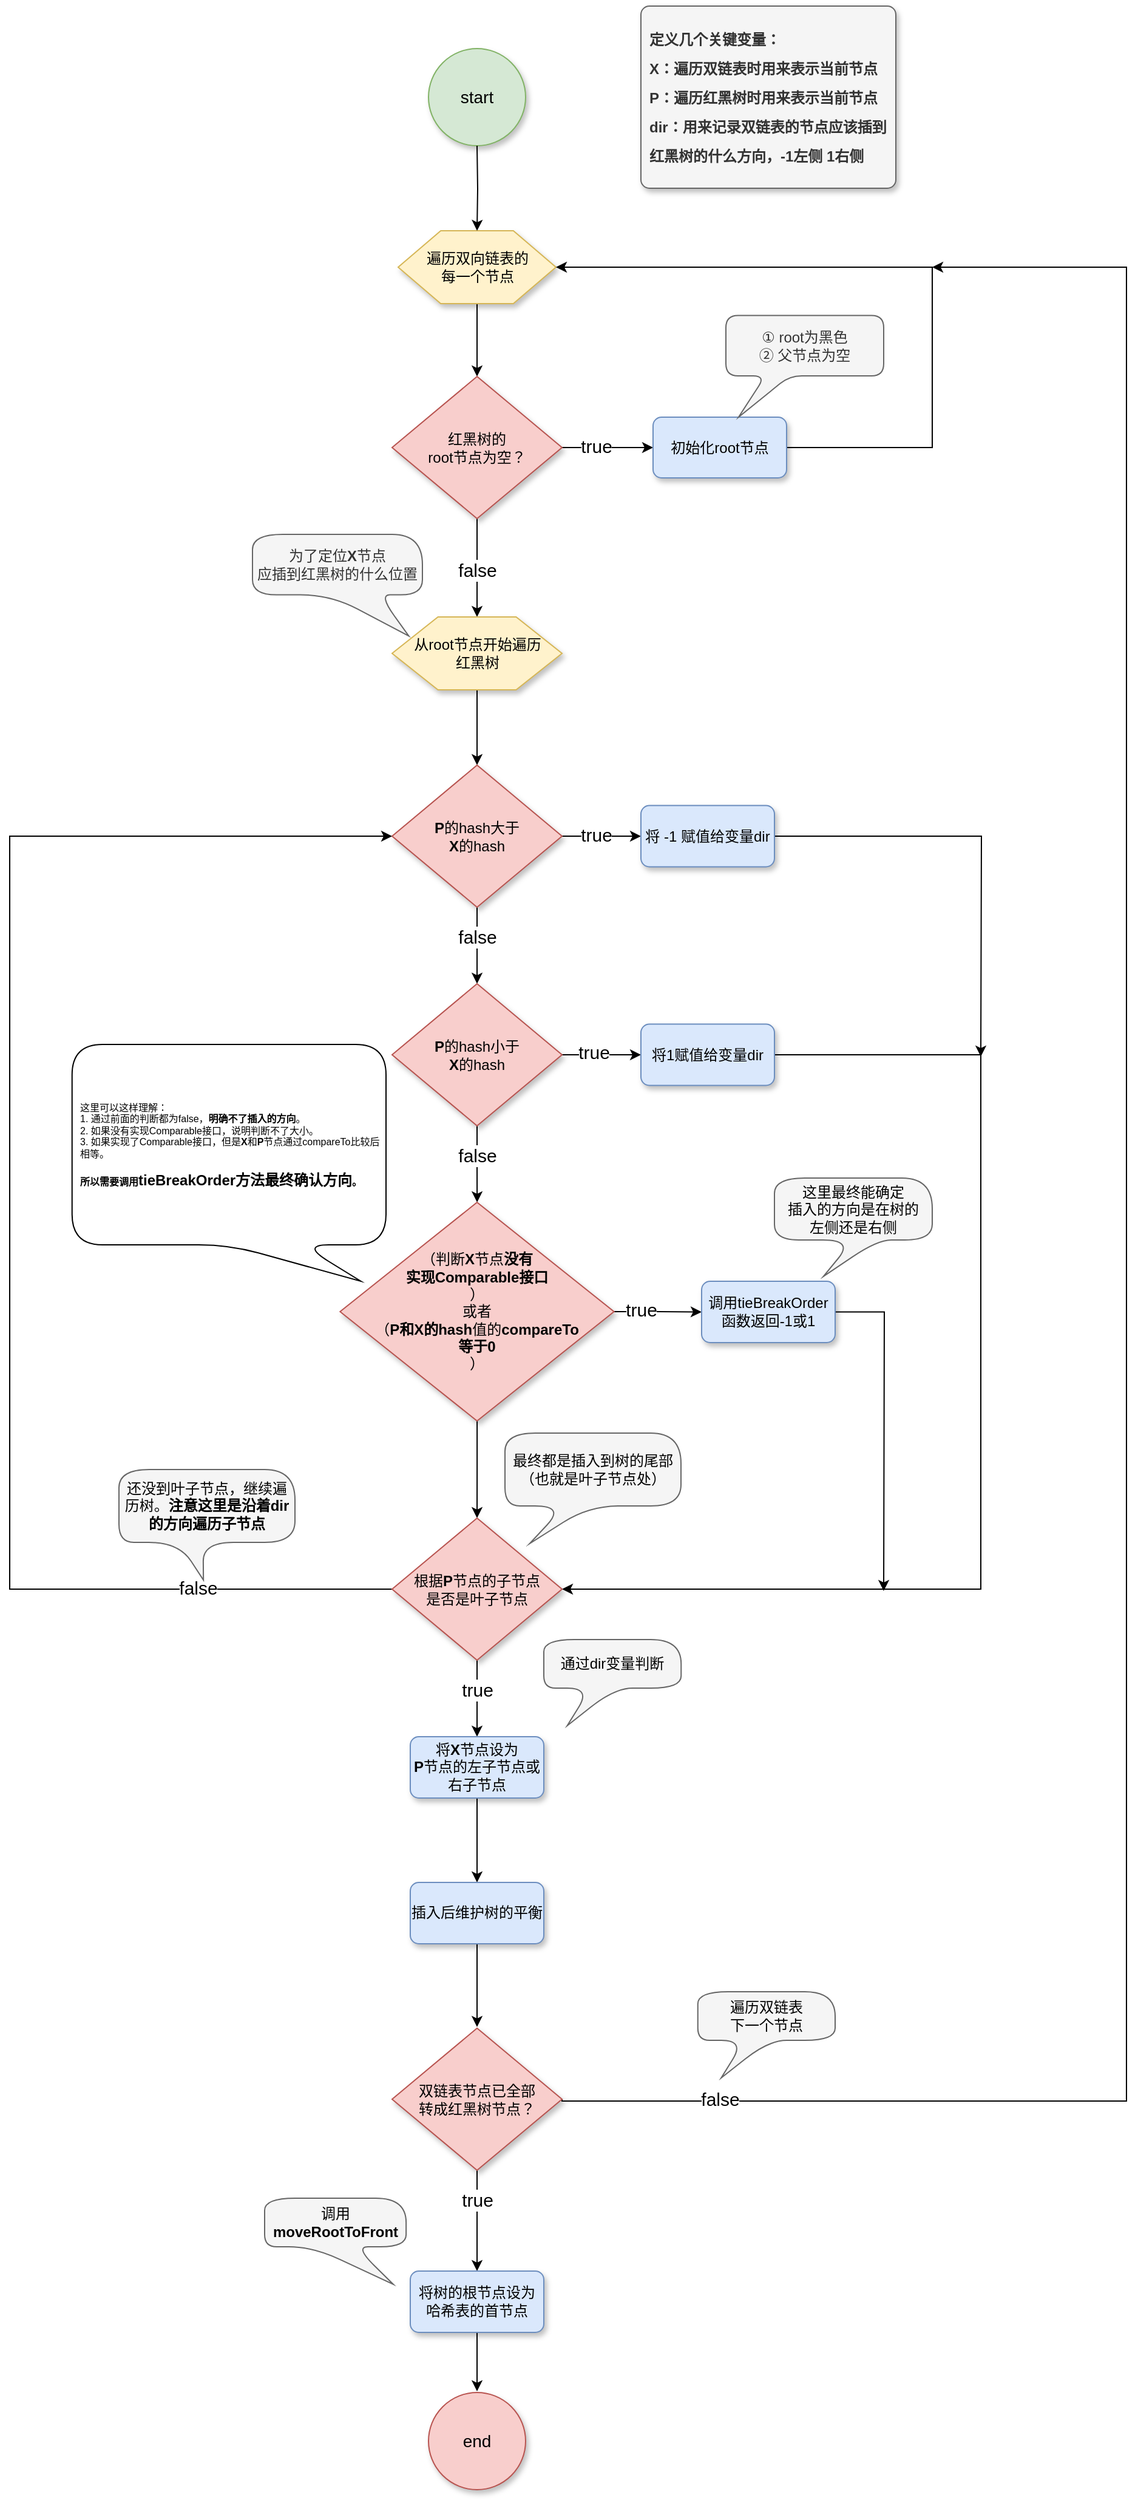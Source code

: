 <mxfile version="20.5.3" type="github">
  <diagram id="Lt308EQDcnYlRYmlAR59" name="第 1 页">
    <mxGraphModel dx="1422" dy="1162" grid="1" gridSize="10" guides="1" tooltips="1" connect="1" arrows="1" fold="1" page="0" pageScale="1" pageWidth="827" pageHeight="1169" math="0" shadow="0">
      <root>
        <mxCell id="0" />
        <mxCell id="1" parent="0" />
        <mxCell id="IaKo93D1F_9IdLXtNiBO-1" value="" style="edgeStyle=orthogonalEdgeStyle;rounded=0;orthogonalLoop=1;jettySize=auto;html=1;" parent="1" source="IaKo93D1F_9IdLXtNiBO-2" edge="1">
          <mxGeometry relative="1" as="geometry">
            <mxPoint x="505" y="200" as="targetPoint" />
          </mxGeometry>
        </mxCell>
        <mxCell id="IaKo93D1F_9IdLXtNiBO-2" value="遍历双向链表的&lt;br&gt;每一个节点" style="verticalLabelPosition=middle;verticalAlign=middle;html=1;shape=hexagon;perimeter=hexagonPerimeter2;arcSize=6;size=0.27;shadow=1;labelBorderColor=none;fontSize=12;strokeColor=#d6b656;strokeWidth=1;labelPosition=center;align=center;fillColor=#fff2cc;" parent="1" vertex="1">
          <mxGeometry x="440" y="80" width="130" height="60" as="geometry" />
        </mxCell>
        <mxCell id="IaKo93D1F_9IdLXtNiBO-3" value="start" style="strokeWidth=1;html=1;shape=mxgraph.flowchart.start_2;whiteSpace=wrap;labelBorderColor=none;strokeColor=#82b366;perimeterSpacing=1;fillColor=#d5e8d4;shadow=1;fontSize=14;" parent="1" vertex="1">
          <mxGeometry x="465" y="-70" width="80" height="80" as="geometry" />
        </mxCell>
        <mxCell id="IaKo93D1F_9IdLXtNiBO-4" value="" style="edgeStyle=orthogonalEdgeStyle;rounded=0;orthogonalLoop=1;jettySize=auto;html=1;" parent="1" target="IaKo93D1F_9IdLXtNiBO-2" edge="1">
          <mxGeometry relative="1" as="geometry">
            <mxPoint x="505" y="10" as="sourcePoint" />
          </mxGeometry>
        </mxCell>
        <mxCell id="IaKo93D1F_9IdLXtNiBO-5" value="" style="edgeStyle=orthogonalEdgeStyle;rounded=0;orthogonalLoop=1;jettySize=auto;html=1;" parent="1" source="IaKo93D1F_9IdLXtNiBO-7" target="IaKo93D1F_9IdLXtNiBO-9" edge="1">
          <mxGeometry relative="1" as="geometry">
            <Array as="points">
              <mxPoint x="600" y="259" />
              <mxPoint x="600" y="259" />
            </Array>
          </mxGeometry>
        </mxCell>
        <mxCell id="IaKo93D1F_9IdLXtNiBO-6" value="" style="edgeStyle=orthogonalEdgeStyle;rounded=0;orthogonalLoop=1;jettySize=auto;html=1;" parent="1" source="IaKo93D1F_9IdLXtNiBO-7" target="IaKo93D1F_9IdLXtNiBO-14" edge="1">
          <mxGeometry relative="1" as="geometry" />
        </mxCell>
        <mxCell id="IaKo93D1F_9IdLXtNiBO-7" value="红黑树的&lt;br&gt;root节点为空？" style="strokeWidth=1;html=1;shape=mxgraph.flowchart.decision;whiteSpace=wrap;fillColor=#f8cecc;strokeColor=#b85450;shadow=1;" parent="1" vertex="1">
          <mxGeometry x="435" y="200" width="140" height="117" as="geometry" />
        </mxCell>
        <mxCell id="IaKo93D1F_9IdLXtNiBO-8" style="edgeStyle=orthogonalEdgeStyle;rounded=0;orthogonalLoop=1;jettySize=auto;html=1;exitX=1;exitY=0.5;exitDx=0;exitDy=0;entryX=1;entryY=0.5;entryDx=0;entryDy=0;" parent="1" source="IaKo93D1F_9IdLXtNiBO-9" target="IaKo93D1F_9IdLXtNiBO-2" edge="1">
          <mxGeometry relative="1" as="geometry">
            <Array as="points">
              <mxPoint x="880" y="259" />
              <mxPoint x="880" y="110" />
            </Array>
          </mxGeometry>
        </mxCell>
        <mxCell id="IaKo93D1F_9IdLXtNiBO-9" value="初始化root节点" style="rounded=1;whiteSpace=wrap;html=1;absoluteArcSize=1;arcSize=14;strokeWidth=1;fillColor=#dae8fc;strokeColor=#6c8ebf;shadow=1;" parent="1" vertex="1">
          <mxGeometry x="650" y="233.5" width="110" height="50" as="geometry" />
        </mxCell>
        <mxCell id="IaKo93D1F_9IdLXtNiBO-10" value="&lt;b style=&quot;line-height: 2&quot;&gt;定义几个关键变量：&lt;br&gt;X：遍历双链表时用来表示当前节点&lt;br&gt;P：遍历红黑树时用来表示当前节点&lt;br&gt;dir：用来记录双链表的节点应该插到红黑树的什么方向，-1左侧 1右侧&lt;br&gt;&lt;/b&gt;" style="rounded=1;whiteSpace=wrap;html=1;absoluteArcSize=1;arcSize=14;strokeWidth=1;fillColor=#f5f5f5;strokeColor=#666666;shadow=1;fontColor=#333333;align=left;spacingTop=0;spacingRight=3;spacingLeft=5;" parent="1" vertex="1">
          <mxGeometry x="640" y="-105" width="210" height="150" as="geometry" />
        </mxCell>
        <mxCell id="IaKo93D1F_9IdLXtNiBO-11" value="true" style="edgeLabel;html=1;align=center;verticalAlign=middle;resizable=0;points=[];fontSize=15;" parent="1" vertex="1" connectable="0">
          <mxGeometry x="528" y="296" as="geometry">
            <mxPoint x="75" y="-39" as="offset" />
          </mxGeometry>
        </mxCell>
        <mxCell id="IaKo93D1F_9IdLXtNiBO-12" value="① root为黑色&lt;br&gt;②&amp;nbsp;父节点为空" style="shape=callout;whiteSpace=wrap;html=1;perimeter=calloutPerimeter;position2=0.08;fillColor=#f5f5f5;fontColor=#333333;strokeColor=#666666;size=34;position=0.25;rounded=1;" parent="1" vertex="1">
          <mxGeometry x="710" y="149.75" width="130" height="83.75" as="geometry" />
        </mxCell>
        <mxCell id="IaKo93D1F_9IdLXtNiBO-13" value="" style="edgeStyle=orthogonalEdgeStyle;rounded=0;orthogonalLoop=1;jettySize=auto;html=1;" parent="1" source="IaKo93D1F_9IdLXtNiBO-14" target="IaKo93D1F_9IdLXtNiBO-19" edge="1">
          <mxGeometry relative="1" as="geometry" />
        </mxCell>
        <mxCell id="IaKo93D1F_9IdLXtNiBO-14" value="从root节点开始遍历&lt;br&gt;红黑树" style="verticalLabelPosition=middle;verticalAlign=middle;html=1;shape=hexagon;perimeter=hexagonPerimeter2;arcSize=6;size=0.27;shadow=1;labelBorderColor=none;fontSize=12;strokeColor=#d6b656;strokeWidth=1;labelPosition=center;align=center;fillColor=#fff2cc;" parent="1" vertex="1">
          <mxGeometry x="435" y="398" width="140" height="60" as="geometry" />
        </mxCell>
        <mxCell id="IaKo93D1F_9IdLXtNiBO-15" value="false" style="edgeLabel;html=1;align=center;verticalAlign=middle;resizable=0;points=[];fontSize=15;" parent="1" vertex="1" connectable="0">
          <mxGeometry x="430" y="398" as="geometry">
            <mxPoint x="75" y="-39" as="offset" />
          </mxGeometry>
        </mxCell>
        <mxCell id="IaKo93D1F_9IdLXtNiBO-16" value="为了定位&lt;b&gt;X&lt;/b&gt;节点&lt;br&gt;应插到红黑树的什么位置" style="shape=callout;whiteSpace=wrap;html=1;perimeter=calloutPerimeter;position2=0.92;fillColor=#f5f5f5;fontColor=#333333;strokeColor=#666666;size=34;position=0.46;rounded=1;base=40;arcSize=50;" parent="1" vertex="1">
          <mxGeometry x="320" y="330" width="140" height="83.75" as="geometry" />
        </mxCell>
        <mxCell id="IaKo93D1F_9IdLXtNiBO-17" value="" style="edgeStyle=orthogonalEdgeStyle;rounded=0;orthogonalLoop=1;jettySize=auto;html=1;" parent="1" source="IaKo93D1F_9IdLXtNiBO-19" target="IaKo93D1F_9IdLXtNiBO-21" edge="1">
          <mxGeometry relative="1" as="geometry" />
        </mxCell>
        <mxCell id="IaKo93D1F_9IdLXtNiBO-18" value="" style="edgeStyle=orthogonalEdgeStyle;rounded=0;orthogonalLoop=1;jettySize=auto;html=1;" parent="1" source="IaKo93D1F_9IdLXtNiBO-19" target="IaKo93D1F_9IdLXtNiBO-25" edge="1">
          <mxGeometry relative="1" as="geometry" />
        </mxCell>
        <mxCell id="IaKo93D1F_9IdLXtNiBO-19" value="&lt;b&gt;P&lt;/b&gt;的hash大于&lt;br&gt;&lt;b&gt;X&lt;/b&gt;的hash" style="strokeWidth=1;html=1;shape=mxgraph.flowchart.decision;whiteSpace=wrap;fillColor=#f8cecc;strokeColor=#b85450;shadow=1;" parent="1" vertex="1">
          <mxGeometry x="435" y="520" width="140" height="117" as="geometry" />
        </mxCell>
        <mxCell id="IaKo93D1F_9IdLXtNiBO-20" style="edgeStyle=orthogonalEdgeStyle;rounded=0;orthogonalLoop=1;jettySize=auto;html=1;exitX=1;exitY=0.5;exitDx=0;exitDy=0;" parent="1" source="IaKo93D1F_9IdLXtNiBO-21" edge="1">
          <mxGeometry relative="1" as="geometry">
            <mxPoint x="920" y="760" as="targetPoint" />
          </mxGeometry>
        </mxCell>
        <mxCell id="IaKo93D1F_9IdLXtNiBO-21" value="将 -1 赋值给变量dir" style="rounded=1;whiteSpace=wrap;html=1;absoluteArcSize=1;arcSize=14;strokeWidth=1;fillColor=#dae8fc;strokeColor=#6c8ebf;shadow=1;" parent="1" vertex="1">
          <mxGeometry x="640" y="553.25" width="110" height="50.5" as="geometry" />
        </mxCell>
        <mxCell id="IaKo93D1F_9IdLXtNiBO-22" value="true" style="edgeLabel;html=1;align=center;verticalAlign=middle;resizable=0;points=[];fontSize=15;" parent="1" vertex="1" connectable="0">
          <mxGeometry x="528" y="616" as="geometry">
            <mxPoint x="75" y="-39" as="offset" />
          </mxGeometry>
        </mxCell>
        <mxCell id="IaKo93D1F_9IdLXtNiBO-23" value="" style="edgeStyle=orthogonalEdgeStyle;rounded=0;orthogonalLoop=1;jettySize=auto;html=1;" parent="1" source="IaKo93D1F_9IdLXtNiBO-25" target="IaKo93D1F_9IdLXtNiBO-28" edge="1">
          <mxGeometry relative="1" as="geometry" />
        </mxCell>
        <mxCell id="IaKo93D1F_9IdLXtNiBO-24" value="" style="edgeStyle=orthogonalEdgeStyle;rounded=0;orthogonalLoop=1;jettySize=auto;html=1;" parent="1" source="IaKo93D1F_9IdLXtNiBO-25" target="IaKo93D1F_9IdLXtNiBO-32" edge="1">
          <mxGeometry relative="1" as="geometry" />
        </mxCell>
        <mxCell id="IaKo93D1F_9IdLXtNiBO-25" value="&lt;b&gt;P&lt;/b&gt;的hash小于&lt;br&gt;&lt;b&gt;X&lt;/b&gt;的hash" style="strokeWidth=1;html=1;shape=mxgraph.flowchart.decision;whiteSpace=wrap;fillColor=#f8cecc;strokeColor=#b85450;shadow=1;" parent="1" vertex="1">
          <mxGeometry x="435" y="700" width="140" height="117" as="geometry" />
        </mxCell>
        <mxCell id="IaKo93D1F_9IdLXtNiBO-26" value="false" style="edgeLabel;html=1;align=center;verticalAlign=middle;resizable=0;points=[];fontSize=15;" parent="1" vertex="1" connectable="0">
          <mxGeometry x="430" y="700" as="geometry">
            <mxPoint x="75" y="-39" as="offset" />
          </mxGeometry>
        </mxCell>
        <mxCell id="IaKo93D1F_9IdLXtNiBO-27" style="edgeStyle=orthogonalEdgeStyle;rounded=0;orthogonalLoop=1;jettySize=auto;html=1;exitX=1;exitY=0.5;exitDx=0;exitDy=0;entryX=1;entryY=0.5;entryDx=0;entryDy=0;entryPerimeter=0;" parent="1" source="IaKo93D1F_9IdLXtNiBO-28" target="IaKo93D1F_9IdLXtNiBO-41" edge="1">
          <mxGeometry relative="1" as="geometry">
            <Array as="points">
              <mxPoint x="920" y="759" />
              <mxPoint x="920" y="1199" />
            </Array>
          </mxGeometry>
        </mxCell>
        <mxCell id="IaKo93D1F_9IdLXtNiBO-28" value="将1赋值给变量dir" style="rounded=1;whiteSpace=wrap;html=1;absoluteArcSize=1;arcSize=14;strokeWidth=1;fillColor=#dae8fc;strokeColor=#6c8ebf;shadow=1;" parent="1" vertex="1">
          <mxGeometry x="640" y="733.25" width="110" height="50.5" as="geometry" />
        </mxCell>
        <mxCell id="IaKo93D1F_9IdLXtNiBO-29" value="true" style="edgeLabel;html=1;align=center;verticalAlign=middle;resizable=0;points=[];fontSize=15;" parent="1" vertex="1" connectable="0">
          <mxGeometry x="526" y="795" as="geometry">
            <mxPoint x="75" y="-39" as="offset" />
          </mxGeometry>
        </mxCell>
        <mxCell id="IaKo93D1F_9IdLXtNiBO-30" value="" style="edgeStyle=orthogonalEdgeStyle;rounded=0;orthogonalLoop=1;jettySize=auto;html=1;" parent="1" source="IaKo93D1F_9IdLXtNiBO-32" target="IaKo93D1F_9IdLXtNiBO-35" edge="1">
          <mxGeometry relative="1" as="geometry" />
        </mxCell>
        <mxCell id="IaKo93D1F_9IdLXtNiBO-31" value="" style="edgeStyle=orthogonalEdgeStyle;rounded=0;orthogonalLoop=1;jettySize=auto;html=1;" parent="1" source="IaKo93D1F_9IdLXtNiBO-32" target="IaKo93D1F_9IdLXtNiBO-41" edge="1">
          <mxGeometry relative="1" as="geometry" />
        </mxCell>
        <mxCell id="IaKo93D1F_9IdLXtNiBO-32" value="（判断&lt;b&gt;X&lt;/b&gt;节点&lt;b&gt;没有&lt;br&gt;实现Comparable接口&lt;/b&gt;&lt;br&gt;）&lt;br&gt;或者&lt;br&gt;（&lt;b&gt;P和X&lt;/b&gt;&lt;b&gt;的hash&lt;/b&gt;值的&lt;b&gt;compareTo&lt;br&gt;等于0&lt;/b&gt;&lt;br&gt;）" style="strokeWidth=1;html=1;shape=mxgraph.flowchart.decision;whiteSpace=wrap;fillColor=#f8cecc;strokeColor=#b85450;shadow=1;" parent="1" vertex="1">
          <mxGeometry x="392.16" y="880" width="225.68" height="180" as="geometry" />
        </mxCell>
        <mxCell id="IaKo93D1F_9IdLXtNiBO-33" value="false" style="edgeLabel;html=1;align=center;verticalAlign=middle;resizable=0;points=[];fontSize=15;" parent="1" vertex="1" connectable="0">
          <mxGeometry x="430" y="880" as="geometry">
            <mxPoint x="75" y="-39" as="offset" />
          </mxGeometry>
        </mxCell>
        <mxCell id="IaKo93D1F_9IdLXtNiBO-34" style="edgeStyle=orthogonalEdgeStyle;rounded=0;orthogonalLoop=1;jettySize=auto;html=1;exitX=1;exitY=0.5;exitDx=0;exitDy=0;" parent="1" source="IaKo93D1F_9IdLXtNiBO-35" edge="1">
          <mxGeometry relative="1" as="geometry">
            <mxPoint x="840" y="1200" as="targetPoint" />
          </mxGeometry>
        </mxCell>
        <mxCell id="IaKo93D1F_9IdLXtNiBO-35" value="调用tieBreakOrder函数返回-1或1" style="rounded=1;whiteSpace=wrap;html=1;absoluteArcSize=1;arcSize=14;strokeWidth=1;fillColor=#dae8fc;strokeColor=#6c8ebf;shadow=1;" parent="1" vertex="1">
          <mxGeometry x="690" y="945" width="110" height="50.5" as="geometry" />
        </mxCell>
        <mxCell id="IaKo93D1F_9IdLXtNiBO-36" value="这里可以这样理解：&lt;br&gt;1. 通过前面的判断都为false，&lt;b&gt;明确不了插入的方向&lt;/b&gt;。&lt;br&gt;2.&amp;nbsp;如果没有实现Comparable接口，说明判断不了大小。&lt;br&gt;3.&amp;nbsp;如果实现了Comparable接口，但是&lt;b&gt;X&lt;/b&gt;和&lt;b&gt;P&lt;/b&gt;节点通过compareTo比较后相等。&lt;br&gt;&lt;br&gt;&lt;b&gt;所以需要调用&lt;span style=&quot;font-size: 12px; text-align: center;&quot;&gt;tieBreakOrder方法最终确认方向&lt;/span&gt;。&lt;/b&gt;" style="shape=callout;whiteSpace=wrap;perimeter=calloutPerimeter;rounded=1;position2=0.92;base=60;fontSize=8;align=left;html=1;spacingLeft=5;arcSize=50;" parent="1" vertex="1">
          <mxGeometry x="171.37" y="750" width="258.63" height="195" as="geometry" />
        </mxCell>
        <mxCell id="IaKo93D1F_9IdLXtNiBO-37" value="&lt;span style=&quot;color: rgb(0, 0, 0);&quot;&gt;这里最终能确定&lt;/span&gt;&lt;br style=&quot;color: rgb(0, 0, 0);&quot;&gt;&lt;span style=&quot;color: rgb(0, 0, 0);&quot;&gt;插入的方向是在树的&lt;/span&gt;&lt;br style=&quot;color: rgb(0, 0, 0);&quot;&gt;&lt;span style=&quot;color: rgb(0, 0, 0);&quot;&gt;左侧还是右侧&lt;/span&gt;" style="shape=callout;whiteSpace=wrap;html=1;perimeter=calloutPerimeter;position2=0.31;fillColor=#f5f5f5;fontColor=#333333;strokeColor=#666666;rounded=1;arcSize=50;" parent="1" vertex="1">
          <mxGeometry x="750" y="860" width="130" height="81" as="geometry" />
        </mxCell>
        <mxCell id="IaKo93D1F_9IdLXtNiBO-38" value="true" style="edgeLabel;html=1;align=center;verticalAlign=middle;resizable=0;points=[];fontSize=15;" parent="1" vertex="1" connectable="0">
          <mxGeometry x="565" y="1007" as="geometry">
            <mxPoint x="75" y="-39" as="offset" />
          </mxGeometry>
        </mxCell>
        <mxCell id="IaKo93D1F_9IdLXtNiBO-39" style="edgeStyle=orthogonalEdgeStyle;rounded=0;orthogonalLoop=1;jettySize=auto;html=1;exitX=0;exitY=0.5;exitDx=0;exitDy=0;exitPerimeter=0;entryX=0;entryY=0.5;entryDx=0;entryDy=0;entryPerimeter=0;" parent="1" source="IaKo93D1F_9IdLXtNiBO-41" target="IaKo93D1F_9IdLXtNiBO-19" edge="1">
          <mxGeometry relative="1" as="geometry">
            <Array as="points">
              <mxPoint x="120" y="1199" />
              <mxPoint x="120" y="579" />
            </Array>
          </mxGeometry>
        </mxCell>
        <mxCell id="IaKo93D1F_9IdLXtNiBO-40" value="" style="edgeStyle=orthogonalEdgeStyle;rounded=0;orthogonalLoop=1;jettySize=auto;html=1;" parent="1" source="IaKo93D1F_9IdLXtNiBO-41" target="IaKo93D1F_9IdLXtNiBO-45" edge="1">
          <mxGeometry relative="1" as="geometry" />
        </mxCell>
        <mxCell id="IaKo93D1F_9IdLXtNiBO-41" value="根据&lt;b&gt;P&lt;/b&gt;节点的子节点&lt;br&gt;是否是叶子节点" style="strokeWidth=1;html=1;shape=mxgraph.flowchart.decision;whiteSpace=wrap;fillColor=#f8cecc;strokeColor=#b85450;shadow=1;" parent="1" vertex="1">
          <mxGeometry x="435" y="1140" width="140" height="117" as="geometry" />
        </mxCell>
        <mxCell id="IaKo93D1F_9IdLXtNiBO-42" value="&lt;font color=&quot;#000000&quot;&gt;最终都是插入到树的尾部（也就是叶子节点处）&lt;/font&gt;" style="shape=callout;whiteSpace=wrap;html=1;perimeter=calloutPerimeter;position2=0.14;fillColor=#f5f5f5;fontColor=#333333;strokeColor=#666666;rounded=1;size=31;position=0.34;arcSize=50;" parent="1" vertex="1">
          <mxGeometry x="528" y="1070" width="145" height="91" as="geometry" />
        </mxCell>
        <mxCell id="IaKo93D1F_9IdLXtNiBO-43" value="false" style="edgeLabel;html=1;align=center;verticalAlign=middle;resizable=0;points=[];fontSize=15;" parent="1" vertex="1" connectable="0">
          <mxGeometry x="200" y="1236" as="geometry">
            <mxPoint x="75" y="-39" as="offset" />
          </mxGeometry>
        </mxCell>
        <mxCell id="IaKo93D1F_9IdLXtNiBO-44" value="" style="edgeStyle=orthogonalEdgeStyle;rounded=0;orthogonalLoop=1;jettySize=auto;html=1;" parent="1" source="IaKo93D1F_9IdLXtNiBO-45" target="IaKo93D1F_9IdLXtNiBO-50" edge="1">
          <mxGeometry relative="1" as="geometry" />
        </mxCell>
        <mxCell id="IaKo93D1F_9IdLXtNiBO-45" value="将&lt;b&gt;X&lt;/b&gt;节点设为&lt;br&gt;&lt;b&gt;P&lt;/b&gt;节点的左子节点或右子节点" style="rounded=1;whiteSpace=wrap;html=1;absoluteArcSize=1;arcSize=14;strokeWidth=1;fillColor=#dae8fc;strokeColor=#6c8ebf;shadow=1;" parent="1" vertex="1">
          <mxGeometry x="450" y="1320" width="110" height="50.5" as="geometry" />
        </mxCell>
        <mxCell id="IaKo93D1F_9IdLXtNiBO-46" value="true" style="edgeLabel;html=1;align=center;verticalAlign=middle;resizable=0;points=[];fontSize=15;" parent="1" vertex="1" connectable="0">
          <mxGeometry x="430" y="1320" as="geometry">
            <mxPoint x="75" y="-39" as="offset" />
          </mxGeometry>
        </mxCell>
        <mxCell id="IaKo93D1F_9IdLXtNiBO-47" value="&lt;font color=&quot;#000000&quot;&gt;通过dir变量判断&lt;/font&gt;" style="shape=callout;whiteSpace=wrap;html=1;perimeter=calloutPerimeter;position2=0.17;fillColor=#f5f5f5;fontColor=#333333;strokeColor=#666666;rounded=1;size=31;position=0.34;direction=east;arcSize=50;" parent="1" vertex="1">
          <mxGeometry x="560" y="1240" width="113.13" height="71" as="geometry" />
        </mxCell>
        <mxCell id="IaKo93D1F_9IdLXtNiBO-48" value="" style="edgeStyle=orthogonalEdgeStyle;rounded=0;orthogonalLoop=1;jettySize=auto;html=1;" parent="1" source="IaKo93D1F_9IdLXtNiBO-50" edge="1">
          <mxGeometry relative="1" as="geometry">
            <mxPoint x="505" y="1559" as="targetPoint" />
          </mxGeometry>
        </mxCell>
        <mxCell id="IaKo93D1F_9IdLXtNiBO-49" style="edgeStyle=orthogonalEdgeStyle;rounded=0;orthogonalLoop=1;jettySize=auto;html=1;exitX=1;exitY=0.5;exitDx=0;exitDy=0;exitPerimeter=0;" parent="1" source="IaKo93D1F_9IdLXtNiBO-52" edge="1">
          <mxGeometry relative="1" as="geometry">
            <mxPoint x="880" y="110" as="targetPoint" />
            <Array as="points">
              <mxPoint x="575" y="1620" />
              <mxPoint x="1040" y="1620" />
              <mxPoint x="1040" y="110" />
            </Array>
          </mxGeometry>
        </mxCell>
        <mxCell id="IaKo93D1F_9IdLXtNiBO-50" value="插入后维护树的平衡" style="rounded=1;whiteSpace=wrap;html=1;absoluteArcSize=1;arcSize=14;strokeWidth=1;fillColor=#dae8fc;strokeColor=#6c8ebf;shadow=1;" parent="1" vertex="1">
          <mxGeometry x="450" y="1440" width="110" height="50.5" as="geometry" />
        </mxCell>
        <mxCell id="IaKo93D1F_9IdLXtNiBO-51" value="" style="edgeStyle=orthogonalEdgeStyle;rounded=0;orthogonalLoop=1;jettySize=auto;html=1;" parent="1" source="IaKo93D1F_9IdLXtNiBO-52" target="IaKo93D1F_9IdLXtNiBO-57" edge="1">
          <mxGeometry relative="1" as="geometry" />
        </mxCell>
        <mxCell id="IaKo93D1F_9IdLXtNiBO-52" value="双链表节点已全部&lt;br&gt;转成红黑树节点？" style="strokeWidth=1;html=1;shape=mxgraph.flowchart.decision;whiteSpace=wrap;fillColor=#f8cecc;strokeColor=#b85450;shadow=1;" parent="1" vertex="1">
          <mxGeometry x="435" y="1560" width="140" height="117" as="geometry" />
        </mxCell>
        <mxCell id="IaKo93D1F_9IdLXtNiBO-53" value="end" style="strokeWidth=1;html=1;shape=mxgraph.flowchart.start_2;whiteSpace=wrap;labelBorderColor=none;strokeColor=#b85450;perimeterSpacing=1;fillColor=#f8cecc;shadow=1;fontSize=14;" parent="1" vertex="1">
          <mxGeometry x="465" y="1860" width="80" height="80" as="geometry" />
        </mxCell>
        <mxCell id="IaKo93D1F_9IdLXtNiBO-54" value="false" style="edgeLabel;html=1;align=center;verticalAlign=middle;resizable=0;points=[];fontSize=15;" parent="1" vertex="1" connectable="0">
          <mxGeometry x="630" y="1657" as="geometry">
            <mxPoint x="75" y="-39" as="offset" />
          </mxGeometry>
        </mxCell>
        <mxCell id="IaKo93D1F_9IdLXtNiBO-55" value="&lt;font color=&quot;#000000&quot;&gt;遍历双链表&lt;br&gt;下一个节点&lt;/font&gt;" style="shape=callout;whiteSpace=wrap;html=1;perimeter=calloutPerimeter;position2=0.17;fillColor=#f5f5f5;fontColor=#333333;strokeColor=#666666;rounded=1;size=31;position=0.34;direction=east;arcSize=50;" parent="1" vertex="1">
          <mxGeometry x="686.87" y="1530" width="113.13" height="71" as="geometry" />
        </mxCell>
        <mxCell id="IaKo93D1F_9IdLXtNiBO-56" value="" style="edgeStyle=orthogonalEdgeStyle;rounded=0;orthogonalLoop=1;jettySize=auto;html=1;" parent="1" source="IaKo93D1F_9IdLXtNiBO-57" target="IaKo93D1F_9IdLXtNiBO-53" edge="1">
          <mxGeometry relative="1" as="geometry" />
        </mxCell>
        <mxCell id="IaKo93D1F_9IdLXtNiBO-57" value="将树的根节点设为&lt;br&gt;哈希表的首节点" style="rounded=1;whiteSpace=wrap;html=1;absoluteArcSize=1;arcSize=14;strokeWidth=1;fillColor=#dae8fc;strokeColor=#6c8ebf;shadow=1;" parent="1" vertex="1">
          <mxGeometry x="450" y="1760" width="110" height="50.5" as="geometry" />
        </mxCell>
        <mxCell id="IaKo93D1F_9IdLXtNiBO-58" value="&lt;font color=&quot;#000000&quot;&gt;调用&lt;b&gt;moveRootToFront&lt;/b&gt;&lt;/font&gt;" style="shape=callout;whiteSpace=wrap;html=1;perimeter=calloutPerimeter;position2=0.91;fillColor=#f5f5f5;fontColor=#333333;strokeColor=#666666;rounded=1;size=31;position=0.34;direction=east;arcSize=50;base=35;" parent="1" vertex="1">
          <mxGeometry x="330" y="1700" width="116.57" height="71" as="geometry" />
        </mxCell>
        <mxCell id="IaKo93D1F_9IdLXtNiBO-59" value="true" style="edgeLabel;html=1;align=center;verticalAlign=middle;resizable=0;points=[];fontSize=15;" parent="1" vertex="1" connectable="0">
          <mxGeometry x="430" y="1740" as="geometry">
            <mxPoint x="75" y="-39" as="offset" />
          </mxGeometry>
        </mxCell>
        <mxCell id="IaKo93D1F_9IdLXtNiBO-60" value="&lt;font color=&quot;#000000&quot;&gt;还没到叶子节点，继续遍历树。&lt;b&gt;注意这里是沿着dir的方向遍历子节点&lt;/b&gt;&lt;/font&gt;" style="shape=callout;whiteSpace=wrap;html=1;perimeter=calloutPerimeter;position2=0.48;fillColor=#f5f5f5;fontColor=#333333;strokeColor=#666666;rounded=1;size=31;position=0.34;arcSize=50;" parent="1" vertex="1">
          <mxGeometry x="210" y="1100" width="145" height="91" as="geometry" />
        </mxCell>
      </root>
    </mxGraphModel>
  </diagram>
</mxfile>

